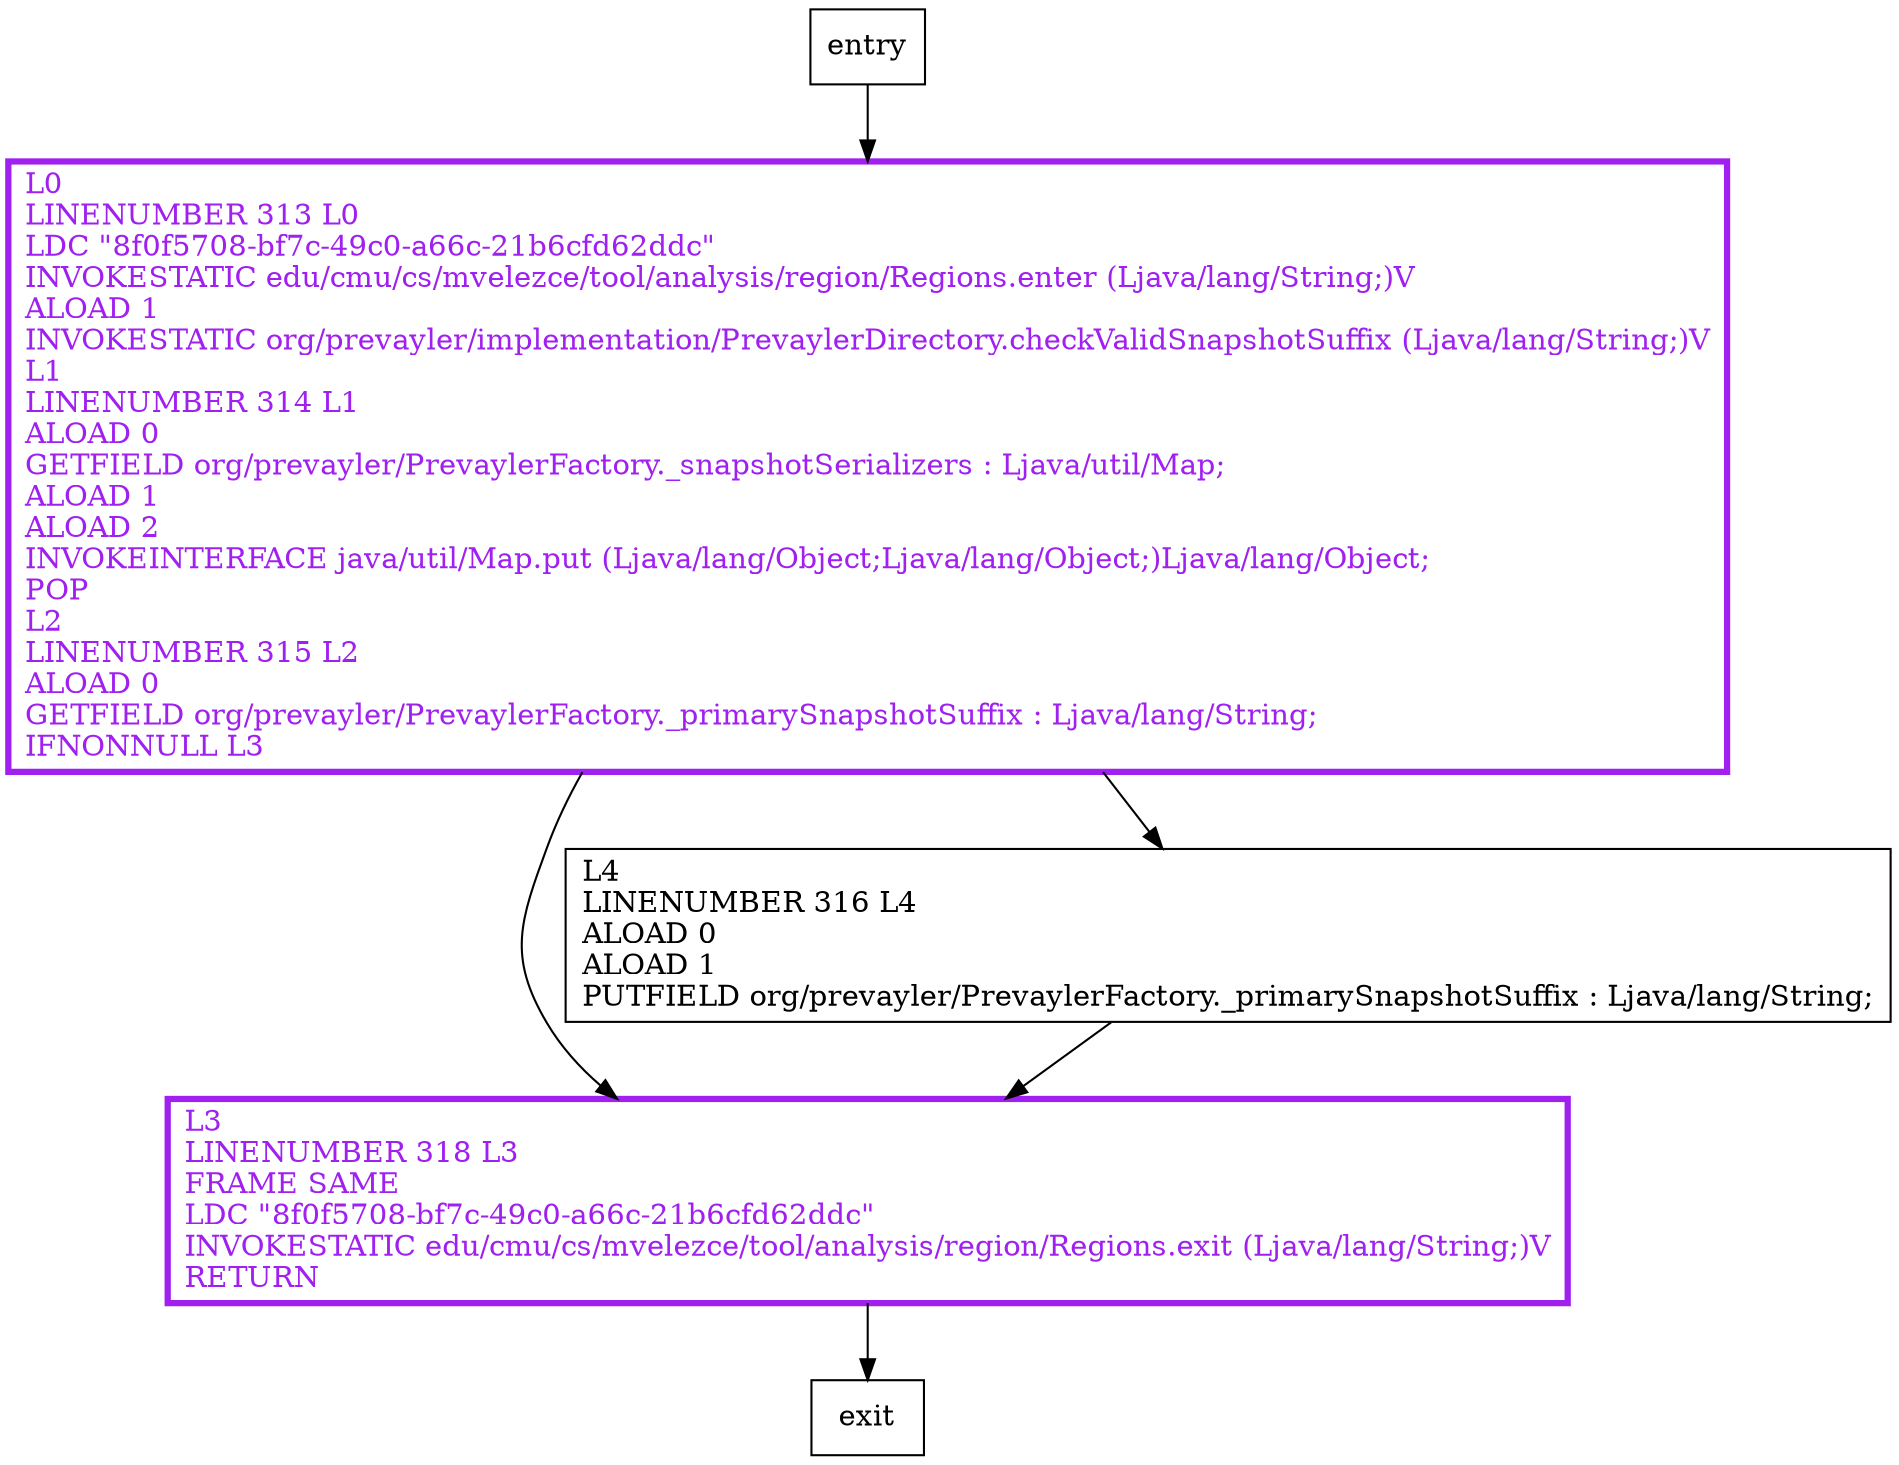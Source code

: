 digraph configureSnapshotSerializer {
node [shape=record];
1170821955 [label="L3\lLINENUMBER 318 L3\lFRAME SAME\lLDC \"8f0f5708-bf7c-49c0-a66c-21b6cfd62ddc\"\lINVOKESTATIC edu/cmu/cs/mvelezce/tool/analysis/region/Regions.exit (Ljava/lang/String;)V\lRETURN\l"];
248347630 [label="L0\lLINENUMBER 313 L0\lLDC \"8f0f5708-bf7c-49c0-a66c-21b6cfd62ddc\"\lINVOKESTATIC edu/cmu/cs/mvelezce/tool/analysis/region/Regions.enter (Ljava/lang/String;)V\lALOAD 1\lINVOKESTATIC org/prevayler/implementation/PrevaylerDirectory.checkValidSnapshotSuffix (Ljava/lang/String;)V\lL1\lLINENUMBER 314 L1\lALOAD 0\lGETFIELD org/prevayler/PrevaylerFactory._snapshotSerializers : Ljava/util/Map;\lALOAD 1\lALOAD 2\lINVOKEINTERFACE java/util/Map.put (Ljava/lang/Object;Ljava/lang/Object;)Ljava/lang/Object;\lPOP\lL2\lLINENUMBER 315 L2\lALOAD 0\lGETFIELD org/prevayler/PrevaylerFactory._primarySnapshotSuffix : Ljava/lang/String;\lIFNONNULL L3\l"];
1888486516 [label="L4\lLINENUMBER 316 L4\lALOAD 0\lALOAD 1\lPUTFIELD org/prevayler/PrevaylerFactory._primarySnapshotSuffix : Ljava/lang/String;\l"];
entry;
exit;
entry -> 248347630;
1170821955 -> exit;
248347630 -> 1170821955;
248347630 -> 1888486516;
1888486516 -> 1170821955;
1170821955[fontcolor="purple", penwidth=3, color="purple"];
248347630[fontcolor="purple", penwidth=3, color="purple"];
}
